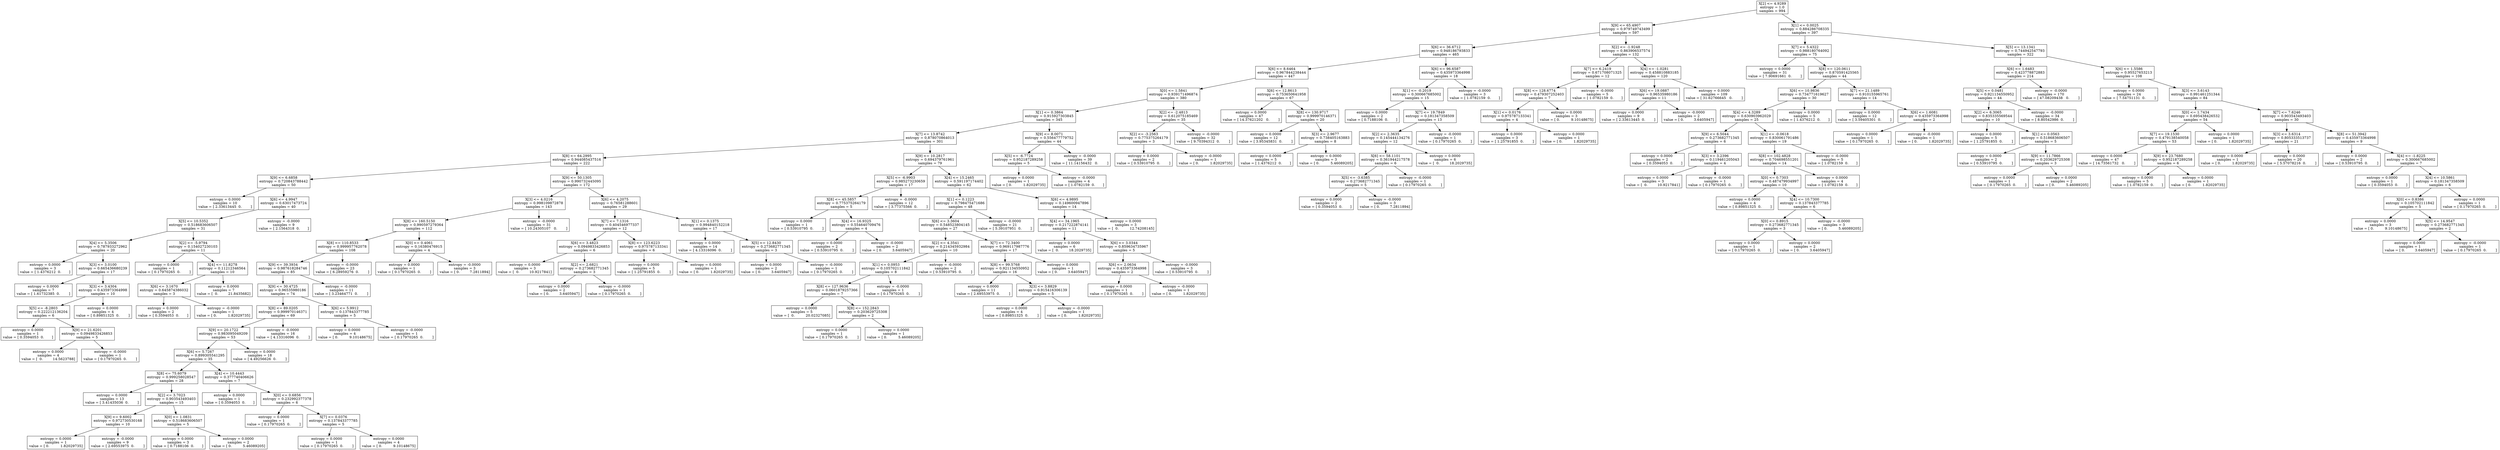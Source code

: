 digraph Tree {
0 [label="X[2] <= 4.9289\nentropy = 1.0\nsamples = 994", shape="box"] ;
1 [label="X[9] <= 65.4907\nentropy = 0.979749743499\nsamples = 597", shape="box"] ;
0 -> 1 ;
2 [label="X[6] <= 36.6712\nentropy = 0.948186793833\nsamples = 465", shape="box"] ;
1 -> 2 ;
3 [label="X[6] <= 8.6464\nentropy = 0.967844238444\nsamples = 447", shape="box"] ;
2 -> 3 ;
4 [label="X[0] <= 1.5841\nentropy = 0.939171496874\nsamples = 380", shape="box"] ;
3 -> 4 ;
5 [label="X[1] <= 0.3864\nentropy = 0.915927303845\nsamples = 345", shape="box"] ;
4 -> 5 ;
6 [label="X[7] <= 13.8742\nentropy = 0.878070864013\nsamples = 301", shape="box"] ;
5 -> 6 ;
7 [label="X[8] <= 64.2995\nentropy = 0.944085437516\nsamples = 222", shape="box"] ;
6 -> 7 ;
8 [label="X[9] <= 6.6858\nentropy = 0.720843788442\nsamples = 50", shape="box"] ;
7 -> 8 ;
9 [label="entropy = 0.0000\nsamples = 10\nvalue = [ 2.33613445  0.        ]", shape="box"] ;
8 -> 9 ;
10 [label="X[6] <= 4.9947\nentropy = 0.63017473724\nsamples = 40", shape="box"] ;
8 -> 10 ;
11 [label="X[5] <= 10.5352\nentropy = 0.518683606507\nsamples = 31", shape="box"] ;
10 -> 11 ;
12 [label="X[4] <= 5.3506\nentropy = 0.787933272962\nsamples = 20", shape="box"] ;
11 -> 12 ;
13 [label="entropy = 0.0000\nsamples = 3\nvalue = [ 1.4376212  0.       ]", shape="box"] ;
12 -> 13 ;
14 [label="X[3] <= 3.0100\nentropy = 0.665436680239\nsamples = 17", shape="box"] ;
12 -> 14 ;
15 [label="entropy = 0.0000\nsamples = 7\nvalue = [ 1.61732385  0.        ]", shape="box"] ;
14 -> 15 ;
16 [label="X[3] <= 3.4304\nentropy = 0.435973364998\nsamples = 10", shape="box"] ;
14 -> 16 ;
17 [label="X[5] <= -8.2803\nentropy = 0.222212136204\nsamples = 6", shape="box"] ;
16 -> 17 ;
18 [label="entropy = 0.0000\nsamples = 1\nvalue = [ 0.3594053  0.       ]", shape="box"] ;
17 -> 18 ;
19 [label="X[9] <= 21.6201\nentropy = 0.0949833426853\nsamples = 5", shape="box"] ;
17 -> 19 ;
20 [label="entropy = 0.0000\nsamples = 4\nvalue = [  0.         14.5623788]", shape="box"] ;
19 -> 20 ;
21 [label="entropy = -0.0000\nsamples = 1\nvalue = [ 0.17970265  0.        ]", shape="box"] ;
19 -> 21 ;
22 [label="entropy = 0.0000\nsamples = 4\nvalue = [ 0.89851325  0.        ]", shape="box"] ;
16 -> 22 ;
23 [label="X[2] <= -5.9794\nentropy = 0.154027230103\nsamples = 11", shape="box"] ;
11 -> 23 ;
24 [label="entropy = 0.0000\nsamples = 1\nvalue = [ 0.17970265  0.        ]", shape="box"] ;
23 -> 24 ;
25 [label="X[4] <= 11.8278\nentropy = 0.11212346564\nsamples = 10", shape="box"] ;
23 -> 25 ;
26 [label="X[6] <= 3.1670\nentropy = 0.645874386032\nsamples = 3", shape="box"] ;
25 -> 26 ;
27 [label="entropy = 0.0000\nsamples = 2\nvalue = [ 0.3594053  0.       ]", shape="box"] ;
26 -> 27 ;
28 [label="entropy = -0.0000\nsamples = 1\nvalue = [ 0.          1.82029735]", shape="box"] ;
26 -> 28 ;
29 [label="entropy = 0.0000\nsamples = 7\nvalue = [  0.         21.8435682]", shape="box"] ;
25 -> 29 ;
30 [label="entropy = -0.0000\nsamples = 9\nvalue = [ 2.1564318  0.       ]", shape="box"] ;
10 -> 30 ;
31 [label="X[9] <= 50.1305\nentropy = 0.990732445095\nsamples = 172", shape="box"] ;
7 -> 31 ;
32 [label="X[3] <= 4.0216\nentropy = 0.998109872878\nsamples = 143", shape="box"] ;
31 -> 32 ;
33 [label="X[8] <= 160.5150\nentropy = 0.990597279364\nsamples = 112", shape="box"] ;
32 -> 33 ;
34 [label="X[8] <= 110.8533\nentropy = 0.999957762078\nsamples = 108", shape="box"] ;
33 -> 34 ;
35 [label="X[9] <= 39.3934\nentropy = 0.987618284746\nsamples = 85", shape="box"] ;
34 -> 35 ;
36 [label="X[9] <= 30.4725\nentropy = 0.96535980186\nsamples = 74", shape="box"] ;
35 -> 36 ;
37 [label="X[8] <= 89.0205\nentropy = 0.999970146371\nsamples = 69", shape="box"] ;
36 -> 37 ;
38 [label="X[9] <= 20.1722\nentropy = 0.983095049209\nsamples = 53", shape="box"] ;
37 -> 38 ;
39 [label="X[6] <= 5.7267\nentropy = 0.899305541295\nsamples = 35", shape="box"] ;
38 -> 39 ;
40 [label="X[8] <= 75.6079\nentropy = 0.999258028547\nsamples = 28", shape="box"] ;
39 -> 40 ;
41 [label="entropy = 0.0000\nsamples = 13\nvalue = [ 3.41435036  0.        ]", shape="box"] ;
40 -> 41 ;
42 [label="X[2] <= 3.7023\nentropy = 0.903543493403\nsamples = 15", shape="box"] ;
40 -> 42 ;
43 [label="X[9] <= 9.6002\nentropy = 0.972730530168\nsamples = 10", shape="box"] ;
42 -> 43 ;
44 [label="entropy = 0.0000\nsamples = 1\nvalue = [ 0.          1.82029735]", shape="box"] ;
43 -> 44 ;
45 [label="entropy = -0.0000\nsamples = 9\nvalue = [ 2.69553975  0.        ]", shape="box"] ;
43 -> 45 ;
46 [label="X[0] <= 1.0831\nentropy = 0.518683606507\nsamples = 5", shape="box"] ;
42 -> 46 ;
47 [label="entropy = 0.0000\nsamples = 3\nvalue = [ 0.7188106  0.       ]", shape="box"] ;
46 -> 47 ;
48 [label="entropy = 0.0000\nsamples = 2\nvalue = [ 0.          5.46089205]", shape="box"] ;
46 -> 48 ;
49 [label="X[4] <= 10.4443\nentropy = 0.377740406626\nsamples = 7", shape="box"] ;
39 -> 49 ;
50 [label="entropy = 0.0000\nsamples = 1\nvalue = [ 0.3594053  0.       ]", shape="box"] ;
49 -> 50 ;
51 [label="X[0] <= 0.6856\nentropy = 0.232992377378\nsamples = 6", shape="box"] ;
49 -> 51 ;
52 [label="entropy = 0.0000\nsamples = 1\nvalue = [ 0.17970265  0.        ]", shape="box"] ;
51 -> 52 ;
53 [label="X[7] <= 0.0376\nentropy = 0.137843377785\nsamples = 5", shape="box"] ;
51 -> 53 ;
54 [label="entropy = 0.0000\nsamples = 1\nvalue = [ 0.17970265  0.        ]", shape="box"] ;
53 -> 54 ;
55 [label="entropy = 0.0000\nsamples = 4\nvalue = [ 0.          9.10148675]", shape="box"] ;
53 -> 55 ;
56 [label="entropy = 0.0000\nsamples = 18\nvalue = [ 4.49256626  0.        ]", shape="box"] ;
38 -> 56 ;
57 [label="entropy = -0.0000\nsamples = 16\nvalue = [ 4.13316096  0.        ]", shape="box"] ;
37 -> 57 ;
58 [label="X[6] <= 5.9912\nentropy = 0.137843377785\nsamples = 5", shape="box"] ;
36 -> 58 ;
59 [label="entropy = 0.0000\nsamples = 4\nvalue = [ 0.          9.10148675]", shape="box"] ;
58 -> 59 ;
60 [label="entropy = -0.0000\nsamples = 1\nvalue = [ 0.17970265  0.        ]", shape="box"] ;
58 -> 60 ;
61 [label="entropy = -0.0000\nsamples = 11\nvalue = [ 3.23464771  0.        ]", shape="box"] ;
35 -> 61 ;
62 [label="entropy = -0.0000\nsamples = 23\nvalue = [ 6.28959276  0.        ]", shape="box"] ;
34 -> 62 ;
63 [label="X[0] <= 0.4061\nentropy = 0.16380476915\nsamples = 4", shape="box"] ;
33 -> 63 ;
64 [label="entropy = 0.0000\nsamples = 1\nvalue = [ 0.17970265  0.        ]", shape="box"] ;
63 -> 64 ;
65 [label="entropy = -0.0000\nsamples = 3\nvalue = [ 0.         7.2811894]", shape="box"] ;
63 -> 65 ;
66 [label="entropy = -0.0000\nsamples = 31\nvalue = [ 10.24305107   0.        ]", shape="box"] ;
32 -> 66 ;
67 [label="X[6] <= 4.2075\nentropy = 0.76581288601\nsamples = 29", shape="box"] ;
31 -> 67 ;
68 [label="X[7] <= 7.1316\nentropy = 0.404546977337\nsamples = 12", shape="box"] ;
67 -> 68 ;
69 [label="X[6] <= 3.4823\nentropy = 0.0949833426853\nsamples = 6", shape="box"] ;
68 -> 69 ;
70 [label="entropy = 0.0000\nsamples = 3\nvalue = [  0.         10.9217841]", shape="box"] ;
69 -> 70 ;
71 [label="X[2] <= 2.6821\nentropy = 0.273682771345\nsamples = 3", shape="box"] ;
69 -> 71 ;
72 [label="entropy = 0.0000\nsamples = 2\nvalue = [ 0.         3.6405947]", shape="box"] ;
71 -> 72 ;
73 [label="entropy = -0.0000\nsamples = 1\nvalue = [ 0.17970265  0.        ]", shape="box"] ;
71 -> 73 ;
74 [label="X[8] <= 123.6223\nentropy = 0.975787133341\nsamples = 6", shape="box"] ;
68 -> 74 ;
75 [label="entropy = 0.0000\nsamples = 5\nvalue = [ 1.25791855  0.        ]", shape="box"] ;
74 -> 75 ;
76 [label="entropy = 0.0000\nsamples = 1\nvalue = [ 0.          1.82029735]", shape="box"] ;
74 -> 76 ;
77 [label="X[1] <= 0.1375\nentropy = 0.994840152218\nsamples = 17", shape="box"] ;
67 -> 77 ;
78 [label="entropy = 0.0000\nsamples = 14\nvalue = [ 4.13316096  0.        ]", shape="box"] ;
77 -> 78 ;
79 [label="X[5] <= 12.8430\nentropy = 0.273682771345\nsamples = 3", shape="box"] ;
77 -> 79 ;
80 [label="entropy = 0.0000\nsamples = 2\nvalue = [ 0.         3.6405947]", shape="box"] ;
79 -> 80 ;
81 [label="entropy = -0.0000\nsamples = 1\nvalue = [ 0.17970265  0.        ]", shape="box"] ;
79 -> 81 ;
82 [label="X[9] <= 10.2817\nentropy = 0.694379761961\nsamples = 79", shape="box"] ;
6 -> 82 ;
83 [label="X[5] <= -6.9903\nentropy = 0.985273230659\nsamples = 17", shape="box"] ;
82 -> 83 ;
84 [label="X[8] <= 45.5857\nentropy = 0.775375264179\nsamples = 5", shape="box"] ;
83 -> 84 ;
85 [label="entropy = 0.0000\nsamples = 1\nvalue = [ 0.53910795  0.        ]", shape="box"] ;
84 -> 85 ;
86 [label="X[4] <= 16.9325\nentropy = 0.554640709476\nsamples = 4", shape="box"] ;
84 -> 86 ;
87 [label="entropy = 0.0000\nsamples = 2\nvalue = [ 0.53910795  0.        ]", shape="box"] ;
86 -> 87 ;
88 [label="entropy = -0.0000\nsamples = 2\nvalue = [ 0.         3.6405947]", shape="box"] ;
86 -> 88 ;
89 [label="entropy = -0.0000\nsamples = 12\nvalue = [ 3.77375566  0.        ]", shape="box"] ;
83 -> 89 ;
90 [label="X[4] <= 15.2465\nentropy = 0.591197174402\nsamples = 62", shape="box"] ;
82 -> 90 ;
91 [label="X[1] <= 0.1223\nentropy = 0.798475471686\nsamples = 48", shape="box"] ;
90 -> 91 ;
92 [label="X[6] <= 3.3604\nentropy = 0.548523804145\nsamples = 27", shape="box"] ;
91 -> 92 ;
93 [label="X[2] <= 4.3541\nentropy = 0.214345932984\nsamples = 10", shape="box"] ;
92 -> 93 ;
94 [label="X[1] <= 0.0953\nentropy = 0.105702111842\nsamples = 8", shape="box"] ;
93 -> 94 ;
95 [label="X[8] <= 127.9636\nentropy = 0.0601879257366\nsamples = 7", shape="box"] ;
94 -> 95 ;
96 [label="entropy = 0.0000\nsamples = 5\nvalue = [  0.          20.02327085]", shape="box"] ;
95 -> 96 ;
97 [label="X[8] <= 152.2843\nentropy = 0.203629725308\nsamples = 2", shape="box"] ;
95 -> 97 ;
98 [label="entropy = 0.0000\nsamples = 1\nvalue = [ 0.17970265  0.        ]", shape="box"] ;
97 -> 98 ;
99 [label="entropy = 0.0000\nsamples = 1\nvalue = [ 0.          5.46089205]", shape="box"] ;
97 -> 99 ;
100 [label="entropy = -0.0000\nsamples = 1\nvalue = [ 0.17970265  0.        ]", shape="box"] ;
94 -> 100 ;
101 [label="entropy = -0.0000\nsamples = 2\nvalue = [ 0.53910795  0.        ]", shape="box"] ;
93 -> 101 ;
102 [label="X[7] <= 72.3400\nentropy = 0.969117987776\nsamples = 17", shape="box"] ;
92 -> 102 ;
103 [label="X[8] <= 99.5768\nentropy = 0.921134550952\nsamples = 16", shape="box"] ;
102 -> 103 ;
104 [label="entropy = 0.0000\nsamples = 11\nvalue = [ 2.69553975  0.        ]", shape="box"] ;
103 -> 104 ;
105 [label="X[3] <= 3.8829\nentropy = 0.915416306139\nsamples = 5", shape="box"] ;
103 -> 105 ;
106 [label="entropy = 0.0000\nsamples = 4\nvalue = [ 0.89851325  0.        ]", shape="box"] ;
105 -> 106 ;
107 [label="entropy = -0.0000\nsamples = 1\nvalue = [ 0.          1.82029735]", shape="box"] ;
105 -> 107 ;
108 [label="entropy = 0.0000\nsamples = 1\nvalue = [ 0.         3.6405947]", shape="box"] ;
102 -> 108 ;
109 [label="entropy = -0.0000\nsamples = 21\nvalue = [ 5.39107951  0.        ]", shape="box"] ;
91 -> 109 ;
110 [label="X[6] <= 4.9895\nentropy = 0.149600947896\nsamples = 14", shape="box"] ;
90 -> 110 ;
111 [label="X[4] <= 34.1965\nentropy = 0.217222874141\nsamples = 11", shape="box"] ;
110 -> 111 ;
112 [label="entropy = 0.0000\nsamples = 6\nvalue = [  0.         18.2029735]", shape="box"] ;
111 -> 112 ;
113 [label="X[6] <= 3.0344\nentropy = 0.859634735967\nsamples = 5", shape="box"] ;
111 -> 113 ;
114 [label="X[6] <= 2.0634\nentropy = 0.435973364998\nsamples = 2", shape="box"] ;
113 -> 114 ;
115 [label="entropy = 0.0000\nsamples = 1\nvalue = [ 0.17970265  0.        ]", shape="box"] ;
114 -> 115 ;
116 [label="entropy = -0.0000\nsamples = 1\nvalue = [ 0.          1.82029735]", shape="box"] ;
114 -> 116 ;
117 [label="entropy = -0.0000\nsamples = 3\nvalue = [ 0.53910795  0.        ]", shape="box"] ;
113 -> 117 ;
118 [label="entropy = 0.0000\nsamples = 3\nvalue = [  0.          12.74208145]", shape="box"] ;
110 -> 118 ;
119 [label="X[9] <= 8.0071\nentropy = 0.556477779752\nsamples = 44", shape="box"] ;
5 -> 119 ;
120 [label="X[5] <= -6.7724\nentropy = 0.952187289258\nsamples = 5", shape="box"] ;
119 -> 120 ;
121 [label="entropy = 0.0000\nsamples = 1\nvalue = [ 0.          1.82029735]", shape="box"] ;
120 -> 121 ;
122 [label="entropy = -0.0000\nsamples = 4\nvalue = [ 1.0782159  0.       ]", shape="box"] ;
120 -> 122 ;
123 [label="entropy = -0.0000\nsamples = 39\nvalue = [ 11.14156432   0.        ]", shape="box"] ;
119 -> 123 ;
124 [label="X[2] <= -2.4813\nentropy = 0.612075185469\nsamples = 35", shape="box"] ;
4 -> 124 ;
125 [label="X[2] <= -3.2563\nentropy = 0.775375264179\nsamples = 3", shape="box"] ;
124 -> 125 ;
126 [label="entropy = 0.0000\nsamples = 2\nvalue = [ 0.53910795  0.        ]", shape="box"] ;
125 -> 126 ;
127 [label="entropy = -0.0000\nsamples = 1\nvalue = [ 0.          1.82029735]", shape="box"] ;
125 -> 127 ;
128 [label="entropy = -0.0000\nsamples = 32\nvalue = [ 9.70394312  0.        ]", shape="box"] ;
124 -> 128 ;
129 [label="X[6] <= 12.8613\nentropy = 0.753650641958\nsamples = 67", shape="box"] ;
3 -> 129 ;
130 [label="entropy = 0.0000\nsamples = 47\nvalue = [ 14.37621202   0.        ]", shape="box"] ;
129 -> 130 ;
131 [label="X[8] <= 130.9717\nentropy = 0.999970146371\nsamples = 20", shape="box"] ;
129 -> 131 ;
132 [label="entropy = 0.0000\nsamples = 12\nvalue = [ 3.95345831  0.        ]", shape="box"] ;
131 -> 132 ;
133 [label="X[3] <= 2.9677\nentropy = 0.738405163883\nsamples = 8", shape="box"] ;
131 -> 133 ;
134 [label="entropy = 0.0000\nsamples = 5\nvalue = [ 1.4376212  0.       ]", shape="box"] ;
133 -> 134 ;
135 [label="entropy = 0.0000\nsamples = 3\nvalue = [ 0.          5.46089205]", shape="box"] ;
133 -> 135 ;
136 [label="X[6] <= 96.6587\nentropy = 0.435973364998\nsamples = 18", shape="box"] ;
2 -> 136 ;
137 [label="X[1] <= -0.2019\nentropy = 0.300667685002\nsamples = 15", shape="box"] ;
136 -> 137 ;
138 [label="entropy = 0.0000\nsamples = 2\nvalue = [ 0.7188106  0.       ]", shape="box"] ;
137 -> 138 ;
139 [label="X[7] <= 19.7849\nentropy = 0.181347358509\nsamples = 13", shape="box"] ;
137 -> 139 ;
140 [label="X[2] <= 2.3635\nentropy = 0.145444134276\nsamples = 12", shape="box"] ;
139 -> 140 ;
141 [label="X[6] <= 58.1101\nentropy = 0.361944217578\nsamples = 6", shape="box"] ;
140 -> 141 ;
142 [label="X[5] <= -3.6385\nentropy = 0.273682771345\nsamples = 5", shape="box"] ;
141 -> 142 ;
143 [label="entropy = 0.0000\nsamples = 2\nvalue = [ 0.3594053  0.       ]", shape="box"] ;
142 -> 143 ;
144 [label="entropy = -0.0000\nsamples = 3\nvalue = [ 0.         7.2811894]", shape="box"] ;
142 -> 144 ;
145 [label="entropy = -0.0000\nsamples = 1\nvalue = [ 0.17970265  0.        ]", shape="box"] ;
141 -> 145 ;
146 [label="entropy = 0.0000\nsamples = 6\nvalue = [  0.         18.2029735]", shape="box"] ;
140 -> 146 ;
147 [label="entropy = -0.0000\nsamples = 1\nvalue = [ 0.17970265  0.        ]", shape="box"] ;
139 -> 147 ;
148 [label="entropy = -0.0000\nsamples = 3\nvalue = [ 1.0782159  0.       ]", shape="box"] ;
136 -> 148 ;
149 [label="X[2] <= -1.9248\nentropy = 0.863906537574\nsamples = 132", shape="box"] ;
1 -> 149 ;
150 [label="X[7] <= 6.2419\nentropy = 0.671708071325\nsamples = 12", shape="box"] ;
149 -> 150 ;
151 [label="X[8] <= 128.6774\nentropy = 0.479307252403\nsamples = 7", shape="box"] ;
150 -> 151 ;
152 [label="X[1] <= 0.0176\nentropy = 0.975787133341\nsamples = 4", shape="box"] ;
151 -> 152 ;
153 [label="entropy = 0.0000\nsamples = 3\nvalue = [ 1.25791855  0.        ]", shape="box"] ;
152 -> 153 ;
154 [label="entropy = 0.0000\nsamples = 1\nvalue = [ 0.          1.82029735]", shape="box"] ;
152 -> 154 ;
155 [label="entropy = 0.0000\nsamples = 3\nvalue = [ 0.          9.10148675]", shape="box"] ;
151 -> 155 ;
156 [label="entropy = -0.0000\nsamples = 5\nvalue = [ 1.0782159  0.       ]", shape="box"] ;
150 -> 156 ;
157 [label="X[4] <= -1.0281\nentropy = 0.458810883185\nsamples = 120", shape="box"] ;
149 -> 157 ;
158 [label="X[6] <= 19.0887\nentropy = 0.96535980186\nsamples = 11", shape="box"] ;
157 -> 158 ;
159 [label="entropy = 0.0000\nsamples = 9\nvalue = [ 2.33613445  0.        ]", shape="box"] ;
158 -> 159 ;
160 [label="entropy = -0.0000\nsamples = 2\nvalue = [ 0.         3.6405947]", shape="box"] ;
158 -> 160 ;
161 [label="entropy = 0.0000\nsamples = 109\nvalue = [ 31.62766645   0.        ]", shape="box"] ;
157 -> 161 ;
162 [label="X[1] <= 0.0025\nentropy = 0.884286708335\nsamples = 397", shape="box"] ;
0 -> 162 ;
163 [label="X[7] <= 5.4322\nentropy = 0.988180764092\nsamples = 75", shape="box"] ;
162 -> 163 ;
164 [label="entropy = 0.0000\nsamples = 31\nvalue = [ 7.90691661  0.        ]", shape="box"] ;
163 -> 164 ;
165 [label="X[8] <= 120.0611\nentropy = 0.870591425565\nsamples = 44", shape="box"] ;
163 -> 165 ;
166 [label="X[6] <= 10.9836\nentropy = 0.734771619627\nsamples = 30", shape="box"] ;
165 -> 166 ;
167 [label="X[4] <= 4.3289\nentropy = 0.630903962029\nsamples = 25", shape="box"] ;
166 -> 167 ;
168 [label="X[9] <= 6.5044\nentropy = 0.273682771345\nsamples = 6", shape="box"] ;
167 -> 168 ;
169 [label="entropy = 0.0000\nsamples = 2\nvalue = [ 0.3594053  0.       ]", shape="box"] ;
168 -> 169 ;
170 [label="X[3] <= 3.2396\nentropy = 0.119461205043\nsamples = 4", shape="box"] ;
168 -> 170 ;
171 [label="entropy = 0.0000\nsamples = 3\nvalue = [  0.         10.9217841]", shape="box"] ;
170 -> 171 ;
172 [label="entropy = -0.0000\nsamples = 1\nvalue = [ 0.17970265  0.        ]", shape="box"] ;
170 -> 172 ;
173 [label="X[1] <= -0.0618\nentropy = 0.830061791486\nsamples = 19", shape="box"] ;
167 -> 173 ;
174 [label="X[8] <= 102.4828\nentropy = 0.704698551201\nsamples = 14", shape="box"] ;
173 -> 174 ;
175 [label="X[0] <= 0.7303\nentropy = 0.487479934997\nsamples = 10", shape="box"] ;
174 -> 175 ;
176 [label="entropy = 0.0000\nsamples = 4\nvalue = [ 0.89851325  0.        ]", shape="box"] ;
175 -> 176 ;
177 [label="X[4] <= 10.7300\nentropy = 0.137843377785\nsamples = 6", shape="box"] ;
175 -> 177 ;
178 [label="X[0] <= 0.8915\nentropy = 0.273682771345\nsamples = 3", shape="box"] ;
177 -> 178 ;
179 [label="entropy = 0.0000\nsamples = 1\nvalue = [ 0.17970265  0.        ]", shape="box"] ;
178 -> 179 ;
180 [label="entropy = 0.0000\nsamples = 2\nvalue = [ 0.         3.6405947]", shape="box"] ;
178 -> 180 ;
181 [label="entropy = -0.0000\nsamples = 3\nvalue = [ 0.          5.46089205]", shape="box"] ;
177 -> 181 ;
182 [label="entropy = 0.0000\nsamples = 4\nvalue = [ 1.0782159  0.       ]", shape="box"] ;
174 -> 182 ;
183 [label="entropy = -0.0000\nsamples = 5\nvalue = [ 1.0782159  0.       ]", shape="box"] ;
173 -> 183 ;
184 [label="entropy = 0.0000\nsamples = 5\nvalue = [ 1.4376212  0.       ]", shape="box"] ;
166 -> 184 ;
185 [label="X[7] <= 21.1489\nentropy = 0.910155965761\nsamples = 14", shape="box"] ;
165 -> 185 ;
186 [label="entropy = 0.0000\nsamples = 12\nvalue = [ 3.59405301  0.        ]", shape="box"] ;
185 -> 186 ;
187 [label="X[6] <= 1.6081\nentropy = 0.435973364998\nsamples = 2", shape="box"] ;
185 -> 187 ;
188 [label="entropy = 0.0000\nsamples = 1\nvalue = [ 0.17970265  0.        ]", shape="box"] ;
187 -> 188 ;
189 [label="entropy = -0.0000\nsamples = 1\nvalue = [ 0.          1.82029735]", shape="box"] ;
187 -> 189 ;
190 [label="X[5] <= 13.1341\nentropy = 0.744942547793\nsamples = 322", shape="box"] ;
162 -> 190 ;
191 [label="X[6] <= 1.6483\nentropy = 0.423778872883\nsamples = 214", shape="box"] ;
190 -> 191 ;
192 [label="X[5] <= 0.0481\nentropy = 0.921134550952\nsamples = 44", shape="box"] ;
191 -> 192 ;
193 [label="X[2] <= 6.3065\nentropy = 0.835335569544\nsamples = 10", shape="box"] ;
192 -> 193 ;
194 [label="entropy = 0.0000\nsamples = 5\nvalue = [ 1.25791855  0.        ]", shape="box"] ;
193 -> 194 ;
195 [label="X[1] <= 0.0563\nentropy = 0.518683606507\nsamples = 5", shape="box"] ;
193 -> 195 ;
196 [label="entropy = 0.0000\nsamples = 2\nvalue = [ 0.53910795  0.        ]", shape="box"] ;
195 -> 196 ;
197 [label="X[9] <= 11.7866\nentropy = 0.203629725308\nsamples = 3", shape="box"] ;
195 -> 197 ;
198 [label="entropy = 0.0000\nsamples = 1\nvalue = [ 0.17970265  0.        ]", shape="box"] ;
197 -> 198 ;
199 [label="entropy = 0.0000\nsamples = 2\nvalue = [ 0.          5.46089205]", shape="box"] ;
197 -> 199 ;
200 [label="entropy = -0.0000\nsamples = 34\nvalue = [ 8.80542986  0.        ]", shape="box"] ;
192 -> 200 ;
201 [label="entropy = -0.0000\nsamples = 170\nvalue = [ 47.08209438   0.        ]", shape="box"] ;
191 -> 201 ;
202 [label="X[6] <= 1.5586\nentropy = 0.95527653213\nsamples = 108", shape="box"] ;
190 -> 202 ;
203 [label="entropy = 0.0000\nsamples = 24\nvalue = [ 7.54751131  0.        ]", shape="box"] ;
202 -> 203 ;
204 [label="X[3] <= 3.6143\nentropy = 0.991461251344\nsamples = 84", shape="box"] ;
202 -> 204 ;
205 [label="X[0] <= 1.7434\nentropy = 0.695438426532\nsamples = 54", shape="box"] ;
204 -> 205 ;
206 [label="X[7] <= 19.1530\nentropy = 0.479138540058\nsamples = 53", shape="box"] ;
205 -> 206 ;
207 [label="entropy = 0.0000\nsamples = 47\nvalue = [ 14.73561732   0.        ]", shape="box"] ;
206 -> 207 ;
208 [label="X[9] <= 23.7680\nentropy = 0.952187289258\nsamples = 6", shape="box"] ;
206 -> 208 ;
209 [label="entropy = 0.0000\nsamples = 5\nvalue = [ 1.0782159  0.       ]", shape="box"] ;
208 -> 209 ;
210 [label="entropy = 0.0000\nsamples = 1\nvalue = [ 0.          1.82029735]", shape="box"] ;
208 -> 210 ;
211 [label="entropy = 0.0000\nsamples = 1\nvalue = [ 0.          1.82029735]", shape="box"] ;
205 -> 211 ;
212 [label="X[7] <= 7.6246\nentropy = 0.903543493403\nsamples = 30", shape="box"] ;
204 -> 212 ;
213 [label="X[3] <= 3.6314\nentropy = 0.805333513737\nsamples = 21", shape="box"] ;
212 -> 213 ;
214 [label="entropy = 0.0000\nsamples = 1\nvalue = [ 0.          1.82029735]", shape="box"] ;
213 -> 214 ;
215 [label="entropy = 0.0000\nsamples = 20\nvalue = [ 5.57078216  0.        ]", shape="box"] ;
213 -> 215 ;
216 [label="X[8] <= 51.3942\nentropy = 0.435973364998\nsamples = 9", shape="box"] ;
212 -> 216 ;
217 [label="entropy = 0.0000\nsamples = 2\nvalue = [ 0.53910795  0.        ]", shape="box"] ;
216 -> 217 ;
218 [label="X[4] <= -1.8225\nentropy = 0.300667685002\nsamples = 7", shape="box"] ;
216 -> 218 ;
219 [label="entropy = 0.0000\nsamples = 1\nvalue = [ 0.3594053  0.       ]", shape="box"] ;
218 -> 219 ;
220 [label="X[4] <= 10.5861\nentropy = 0.181347358509\nsamples = 6", shape="box"] ;
218 -> 220 ;
221 [label="X[0] <= 0.8386\nentropy = 0.105702111842\nsamples = 5", shape="box"] ;
220 -> 221 ;
222 [label="entropy = 0.0000\nsamples = 3\nvalue = [ 0.          9.10148675]", shape="box"] ;
221 -> 222 ;
223 [label="X[5] <= 14.9547\nentropy = 0.273682771345\nsamples = 2", shape="box"] ;
221 -> 223 ;
224 [label="entropy = 0.0000\nsamples = 1\nvalue = [ 0.         3.6405947]", shape="box"] ;
223 -> 224 ;
225 [label="entropy = -0.0000\nsamples = 1\nvalue = [ 0.17970265  0.        ]", shape="box"] ;
223 -> 225 ;
226 [label="entropy = 0.0000\nsamples = 1\nvalue = [ 0.17970265  0.        ]", shape="box"] ;
220 -> 226 ;
}